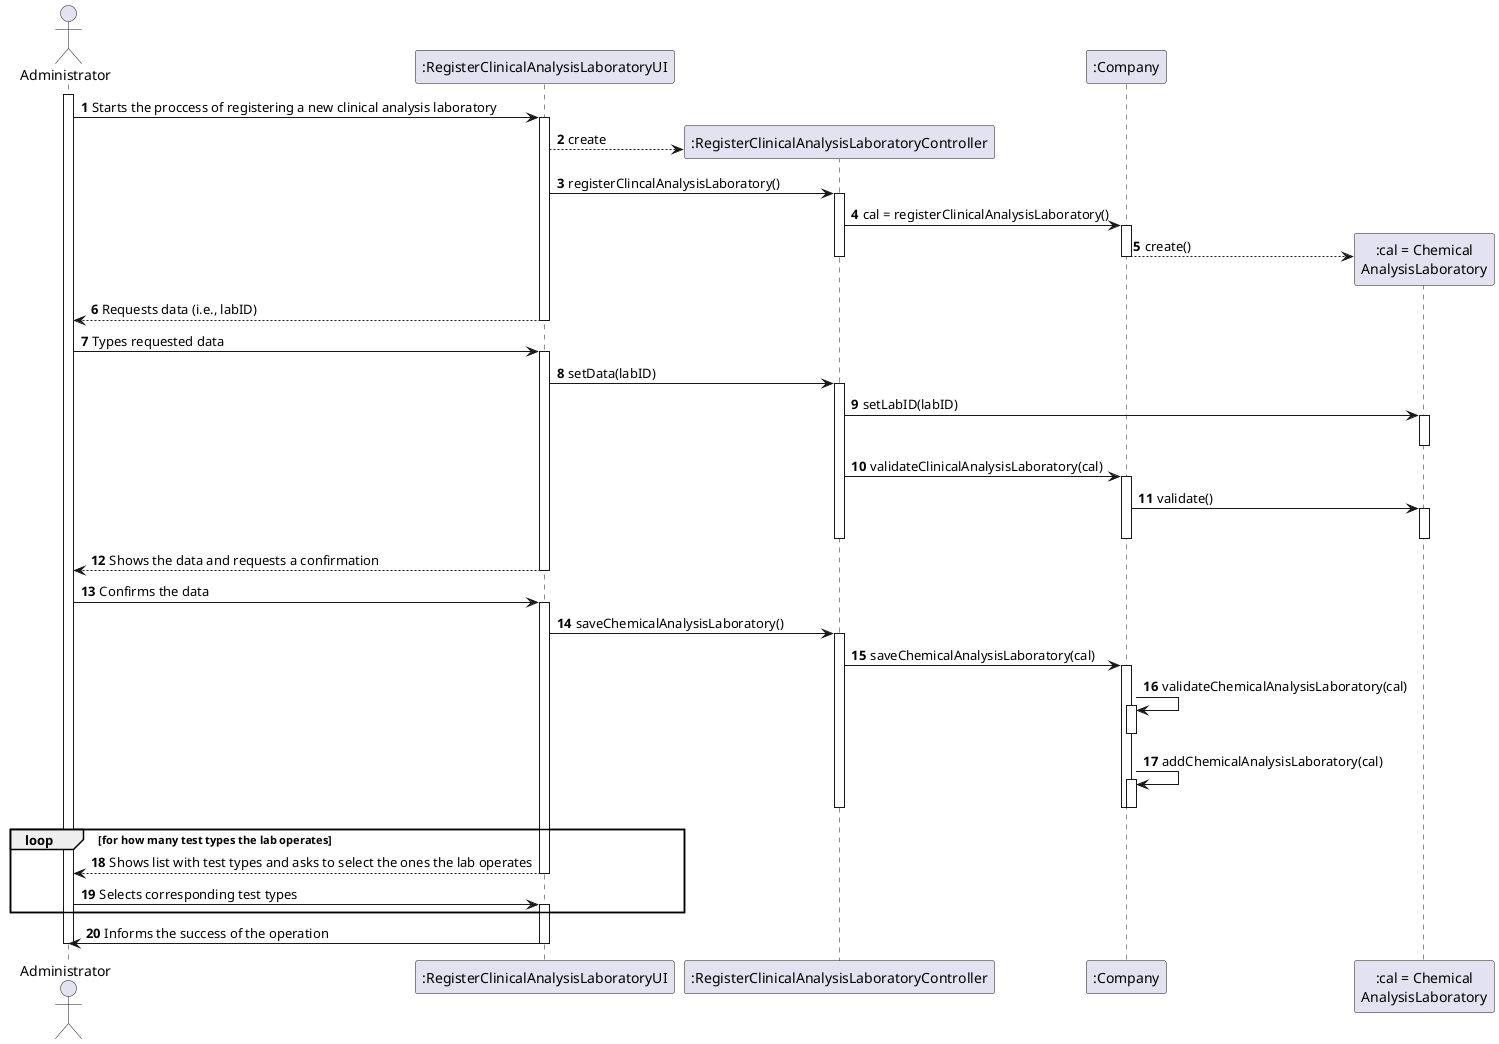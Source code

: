 @startuml
autonumber

actor "Administrator" as ADMIN
participant ":RegisterClinicalAnalysisLaboratoryUI" as UI
participant ":RegisterClinicalAnalysisLaboratoryController" as CTRL
participant ":Company" as CMP
participant ":cal = Chemical\nAnalysisLaboratory" as CAL


activate ADMIN
ADMIN -> UI : Starts the proccess of registering a new clinical analysis laboratory
activate UI
UI --> CTRL ** : create
UI -> CTRL : registerClincalAnalysisLaboratory()
activate CTRL
CTRL -> CMP : cal = registerClinicalAnalysisLaboratory()
activate CMP
CMP --> CAL ** : create()
deactivate CMP
deactivate CTRL
UI --> ADMIN : Requests data (i.e., labID)
deactivate UI

ADMIN -> UI : Types requested data
activate UI
UI -> CTRL : setData(labID)
activate CTRL
CTRL -> CAL: setLabID(labID)
activate CAL
deactivate CAL
CTRL -> CMP : validateClinicalAnalysisLaboratory(cal)
activate CMP
CMP -> CAL : validate()
activate CAL
deactivate CAL
deactivate CMP
deactivate CTRL
UI --> ADMIN : Shows the data and requests a confirmation
deactivate UI

ADMIN -> UI : Confirms the data
activate UI
UI -> CTRL : saveChemicalAnalysisLaboratory()
activate CTRL
CTRL -> CMP : saveChemicalAnalysisLaboratory(cal)
activate CMP
CMP -> CMP : validateChemicalAnalysisLaboratory(cal)
activate CMP
deactivate CMP
CMP -> CMP :addChemicalAnalysisLaboratory(cal)
activate CMP
deactivate CMP
deactivate CMP
deactivate CTRL

loop for how many test types the lab operates
UI --> ADMIN : Shows list with test types and asks to select the ones the lab operates
deactivate UI 


ADMIN -> UI : Selects corresponding test types
activate UI 
end

UI -> ADMIN : Informs the success of the operation
deactivate UI

deactivate ADMIN

@enduml
@enduml